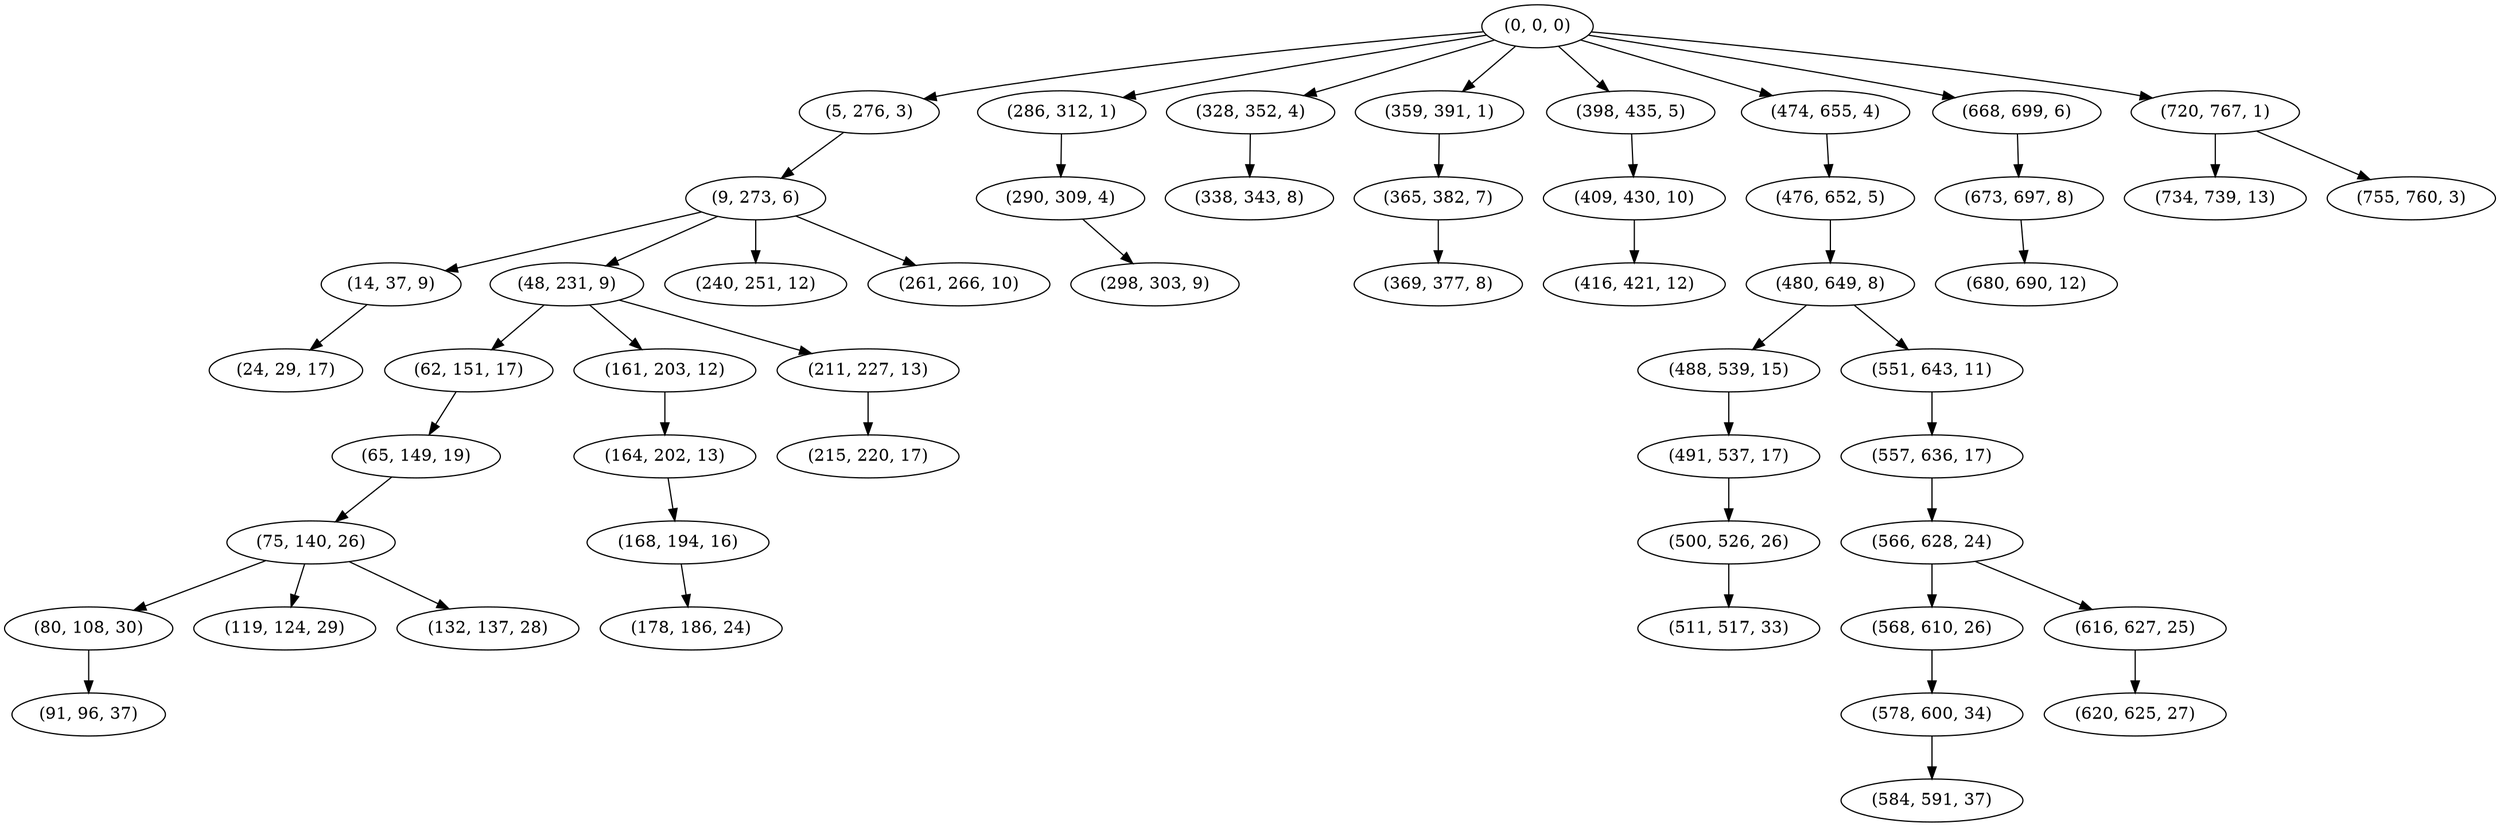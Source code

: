 digraph tree {
    "(0, 0, 0)";
    "(5, 276, 3)";
    "(9, 273, 6)";
    "(14, 37, 9)";
    "(24, 29, 17)";
    "(48, 231, 9)";
    "(62, 151, 17)";
    "(65, 149, 19)";
    "(75, 140, 26)";
    "(80, 108, 30)";
    "(91, 96, 37)";
    "(119, 124, 29)";
    "(132, 137, 28)";
    "(161, 203, 12)";
    "(164, 202, 13)";
    "(168, 194, 16)";
    "(178, 186, 24)";
    "(211, 227, 13)";
    "(215, 220, 17)";
    "(240, 251, 12)";
    "(261, 266, 10)";
    "(286, 312, 1)";
    "(290, 309, 4)";
    "(298, 303, 9)";
    "(328, 352, 4)";
    "(338, 343, 8)";
    "(359, 391, 1)";
    "(365, 382, 7)";
    "(369, 377, 8)";
    "(398, 435, 5)";
    "(409, 430, 10)";
    "(416, 421, 12)";
    "(474, 655, 4)";
    "(476, 652, 5)";
    "(480, 649, 8)";
    "(488, 539, 15)";
    "(491, 537, 17)";
    "(500, 526, 26)";
    "(511, 517, 33)";
    "(551, 643, 11)";
    "(557, 636, 17)";
    "(566, 628, 24)";
    "(568, 610, 26)";
    "(578, 600, 34)";
    "(584, 591, 37)";
    "(616, 627, 25)";
    "(620, 625, 27)";
    "(668, 699, 6)";
    "(673, 697, 8)";
    "(680, 690, 12)";
    "(720, 767, 1)";
    "(734, 739, 13)";
    "(755, 760, 3)";
    "(0, 0, 0)" -> "(5, 276, 3)";
    "(0, 0, 0)" -> "(286, 312, 1)";
    "(0, 0, 0)" -> "(328, 352, 4)";
    "(0, 0, 0)" -> "(359, 391, 1)";
    "(0, 0, 0)" -> "(398, 435, 5)";
    "(0, 0, 0)" -> "(474, 655, 4)";
    "(0, 0, 0)" -> "(668, 699, 6)";
    "(0, 0, 0)" -> "(720, 767, 1)";
    "(5, 276, 3)" -> "(9, 273, 6)";
    "(9, 273, 6)" -> "(14, 37, 9)";
    "(9, 273, 6)" -> "(48, 231, 9)";
    "(9, 273, 6)" -> "(240, 251, 12)";
    "(9, 273, 6)" -> "(261, 266, 10)";
    "(14, 37, 9)" -> "(24, 29, 17)";
    "(48, 231, 9)" -> "(62, 151, 17)";
    "(48, 231, 9)" -> "(161, 203, 12)";
    "(48, 231, 9)" -> "(211, 227, 13)";
    "(62, 151, 17)" -> "(65, 149, 19)";
    "(65, 149, 19)" -> "(75, 140, 26)";
    "(75, 140, 26)" -> "(80, 108, 30)";
    "(75, 140, 26)" -> "(119, 124, 29)";
    "(75, 140, 26)" -> "(132, 137, 28)";
    "(80, 108, 30)" -> "(91, 96, 37)";
    "(161, 203, 12)" -> "(164, 202, 13)";
    "(164, 202, 13)" -> "(168, 194, 16)";
    "(168, 194, 16)" -> "(178, 186, 24)";
    "(211, 227, 13)" -> "(215, 220, 17)";
    "(286, 312, 1)" -> "(290, 309, 4)";
    "(290, 309, 4)" -> "(298, 303, 9)";
    "(328, 352, 4)" -> "(338, 343, 8)";
    "(359, 391, 1)" -> "(365, 382, 7)";
    "(365, 382, 7)" -> "(369, 377, 8)";
    "(398, 435, 5)" -> "(409, 430, 10)";
    "(409, 430, 10)" -> "(416, 421, 12)";
    "(474, 655, 4)" -> "(476, 652, 5)";
    "(476, 652, 5)" -> "(480, 649, 8)";
    "(480, 649, 8)" -> "(488, 539, 15)";
    "(480, 649, 8)" -> "(551, 643, 11)";
    "(488, 539, 15)" -> "(491, 537, 17)";
    "(491, 537, 17)" -> "(500, 526, 26)";
    "(500, 526, 26)" -> "(511, 517, 33)";
    "(551, 643, 11)" -> "(557, 636, 17)";
    "(557, 636, 17)" -> "(566, 628, 24)";
    "(566, 628, 24)" -> "(568, 610, 26)";
    "(566, 628, 24)" -> "(616, 627, 25)";
    "(568, 610, 26)" -> "(578, 600, 34)";
    "(578, 600, 34)" -> "(584, 591, 37)";
    "(616, 627, 25)" -> "(620, 625, 27)";
    "(668, 699, 6)" -> "(673, 697, 8)";
    "(673, 697, 8)" -> "(680, 690, 12)";
    "(720, 767, 1)" -> "(734, 739, 13)";
    "(720, 767, 1)" -> "(755, 760, 3)";
}
